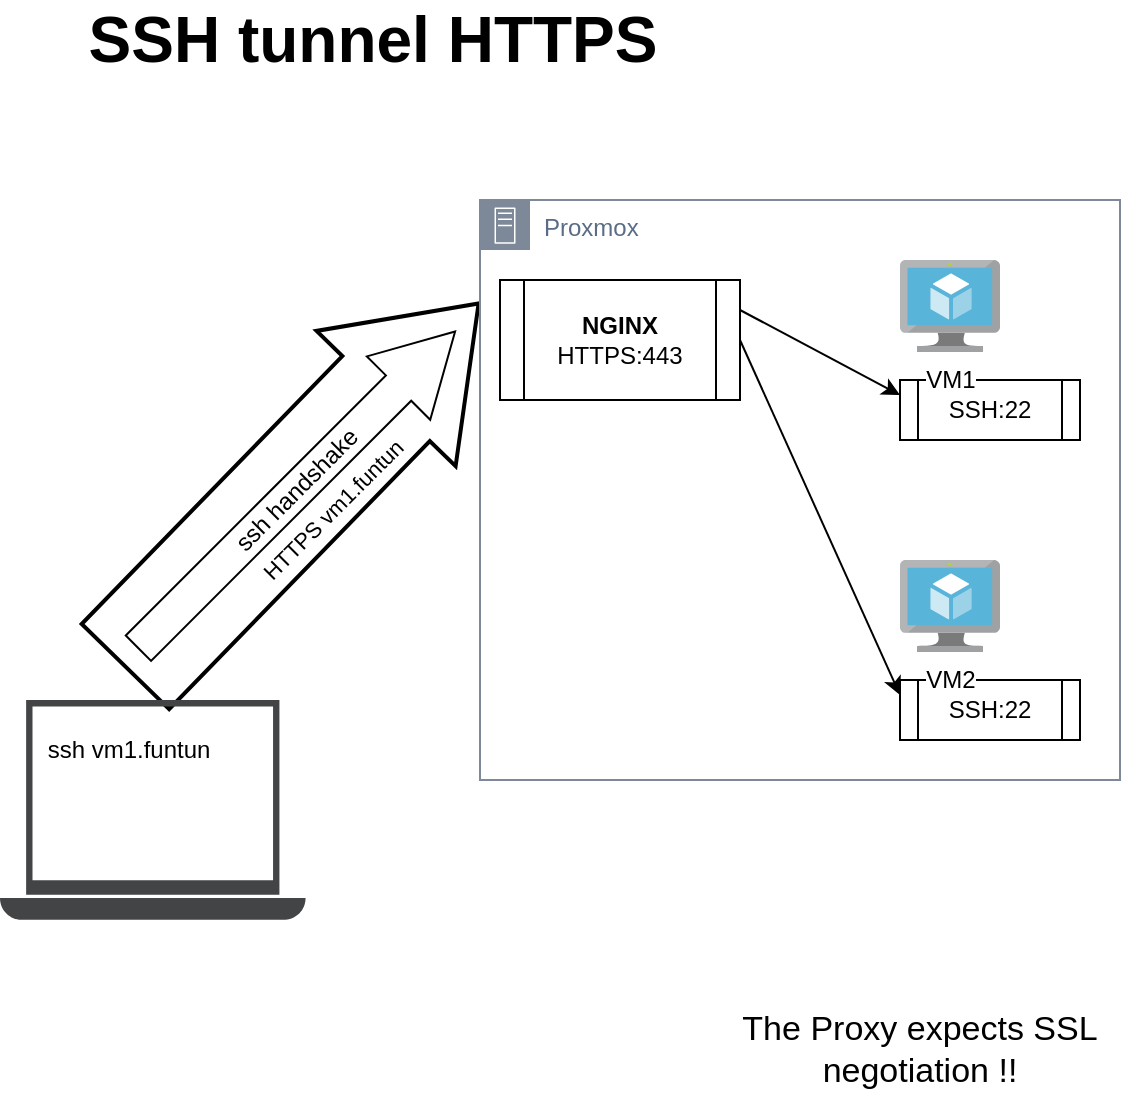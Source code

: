 <mxfile version="27.1.4">
  <diagram name="Pagina-1" id="zO8hllDCgC5qx4eIR3NT">
    <mxGraphModel dx="980" dy="684" grid="0" gridSize="10" guides="1" tooltips="1" connect="1" arrows="1" fold="1" page="1" pageScale="1" pageWidth="827" pageHeight="1169" math="0" shadow="0">
      <root>
        <mxCell id="0" />
        <mxCell id="1" parent="0" />
        <mxCell id="Esx8P3gVndT5hLQoR2_N-1" value="" style="shape=flexArrow;endArrow=classic;html=1;rounded=0;width=60;endSize=21.45;endWidth=34;strokeWidth=2;" parent="1" edge="1">
          <mxGeometry width="50" height="50" relative="1" as="geometry">
            <mxPoint x="92" y="374" as="sourcePoint" />
            <mxPoint x="270" y="191" as="targetPoint" />
          </mxGeometry>
        </mxCell>
        <mxCell id="Esx8P3gVndT5hLQoR2_N-2" value="HTTPS vm1.funtun" style="edgeLabel;html=1;align=center;verticalAlign=middle;resizable=0;points=[];rotation=-45;" parent="Esx8P3gVndT5hLQoR2_N-1" vertex="1" connectable="0">
          <mxGeometry x="0.1" y="-25" relative="1" as="geometry">
            <mxPoint x="-12" y="4" as="offset" />
          </mxGeometry>
        </mxCell>
        <mxCell id="8KRiPz4Sm5_sLjt966MO-3" value="Proxmox" style="points=[[0,0],[0.25,0],[0.5,0],[0.75,0],[1,0],[1,0.25],[1,0.5],[1,0.75],[1,1],[0.75,1],[0.5,1],[0.25,1],[0,1],[0,0.75],[0,0.5],[0,0.25]];outlineConnect=0;gradientColor=none;html=1;whiteSpace=wrap;fontSize=12;fontStyle=0;container=1;pointerEvents=0;collapsible=0;recursiveResize=0;shape=mxgraph.aws4.group;grIcon=mxgraph.aws4.group_on_premise;strokeColor=#7D8998;fillColor=none;verticalAlign=top;align=left;spacingLeft=30;fontColor=#5A6C86;dashed=0;" parent="1" vertex="1">
          <mxGeometry x="270" y="140" width="320" height="290" as="geometry" />
        </mxCell>
        <mxCell id="8KRiPz4Sm5_sLjt966MO-9" value="&lt;b&gt;NGINX&lt;/b&gt;&lt;div&gt;HTTPS:443&lt;/div&gt;" style="shape=process;whiteSpace=wrap;html=1;backgroundOutline=1;" parent="8KRiPz4Sm5_sLjt966MO-3" vertex="1">
          <mxGeometry x="10" y="40" width="120" height="60" as="geometry" />
        </mxCell>
        <mxCell id="8KRiPz4Sm5_sLjt966MO-10" value="SSH:22" style="shape=process;whiteSpace=wrap;html=1;backgroundOutline=1;" parent="8KRiPz4Sm5_sLjt966MO-3" vertex="1">
          <mxGeometry x="210" y="90" width="90" height="30" as="geometry" />
        </mxCell>
        <mxCell id="8KRiPz4Sm5_sLjt966MO-11" value="SSH:22" style="shape=process;whiteSpace=wrap;html=1;backgroundOutline=1;" parent="8KRiPz4Sm5_sLjt966MO-3" vertex="1">
          <mxGeometry x="210" y="240" width="90" height="30" as="geometry" />
        </mxCell>
        <mxCell id="8KRiPz4Sm5_sLjt966MO-6" value="VM1" style="image;sketch=0;aspect=fixed;html=1;points=[];align=center;fontSize=12;image=img/lib/mscae/Virtual_Machine.svg;" parent="8KRiPz4Sm5_sLjt966MO-3" vertex="1">
          <mxGeometry x="210" y="30" width="50" height="46" as="geometry" />
        </mxCell>
        <mxCell id="8KRiPz4Sm5_sLjt966MO-7" value="VM2" style="image;sketch=0;aspect=fixed;html=1;points=[];align=center;fontSize=12;image=img/lib/mscae/Virtual_Machine.svg;" parent="8KRiPz4Sm5_sLjt966MO-3" vertex="1">
          <mxGeometry x="210" y="180" width="50" height="46" as="geometry" />
        </mxCell>
        <mxCell id="8KRiPz4Sm5_sLjt966MO-13" value="" style="endArrow=classic;html=1;rounded=0;entryX=0;entryY=0.25;entryDx=0;entryDy=0;exitX=1;exitY=0.25;exitDx=0;exitDy=0;" parent="8KRiPz4Sm5_sLjt966MO-3" source="8KRiPz4Sm5_sLjt966MO-9" target="8KRiPz4Sm5_sLjt966MO-10" edge="1">
          <mxGeometry width="50" height="50" relative="1" as="geometry">
            <mxPoint x="130" y="240" as="sourcePoint" />
            <mxPoint x="180" y="190" as="targetPoint" />
          </mxGeometry>
        </mxCell>
        <mxCell id="8KRiPz4Sm5_sLjt966MO-14" value="" style="endArrow=classic;html=1;rounded=0;entryX=0;entryY=0.25;entryDx=0;entryDy=0;exitX=1;exitY=0.5;exitDx=0;exitDy=0;" parent="8KRiPz4Sm5_sLjt966MO-3" source="8KRiPz4Sm5_sLjt966MO-9" target="8KRiPz4Sm5_sLjt966MO-11" edge="1">
          <mxGeometry width="50" height="50" relative="1" as="geometry">
            <mxPoint x="130" y="240" as="sourcePoint" />
            <mxPoint x="180" y="190" as="targetPoint" />
          </mxGeometry>
        </mxCell>
        <mxCell id="8KRiPz4Sm5_sLjt966MO-4" value="ssh handshake" style="verticalLabelPosition=middle;verticalAlign=middle;html=1;strokeWidth=1;shape=mxgraph.arrows2.arrow;dy=0.6;dx=40;notch=0;direction=east;rotation=-45;spacingBottom=0;labelPosition=center;align=center;" parent="1" vertex="1">
          <mxGeometry x="66.42" y="262.53" width="223.93" height="44.78" as="geometry" />
        </mxCell>
        <mxCell id="8KRiPz4Sm5_sLjt966MO-5" value="" style="group" parent="1" vertex="1" connectable="0">
          <mxGeometry x="30" y="390" width="152.78" height="110" as="geometry" />
        </mxCell>
        <mxCell id="8KRiPz4Sm5_sLjt966MO-2" value="" style="sketch=0;pointerEvents=1;shadow=0;dashed=0;html=1;strokeColor=none;fillColor=#434445;aspect=fixed;labelPosition=center;verticalLabelPosition=bottom;verticalAlign=top;align=center;outlineConnect=0;shape=mxgraph.vvd.laptop;" parent="8KRiPz4Sm5_sLjt966MO-5" vertex="1">
          <mxGeometry width="152.78" height="110" as="geometry" />
        </mxCell>
        <mxCell id="8KRiPz4Sm5_sLjt966MO-1" value="ssh vm1.funtun" style="text;html=1;align=center;verticalAlign=middle;whiteSpace=wrap;rounded=0;" parent="8KRiPz4Sm5_sLjt966MO-5" vertex="1">
          <mxGeometry x="21" y="10" width="87" height="30" as="geometry" />
        </mxCell>
        <mxCell id="8KRiPz4Sm5_sLjt966MO-16" value="SSH tunnel HTTPS" style="text;html=1;align=center;verticalAlign=middle;whiteSpace=wrap;rounded=0;fontSize=32;fontStyle=1" parent="1" vertex="1">
          <mxGeometry x="40" y="40" width="353" height="40" as="geometry" />
        </mxCell>
        <mxCell id="8KRiPz4Sm5_sLjt966MO-20" value="&lt;font style=&quot;font-size: 17px;&quot;&gt;The Proxy expects SSL negotiation !!&lt;/font&gt;" style="text;html=1;align=center;verticalAlign=middle;whiteSpace=wrap;rounded=0;" parent="1" vertex="1">
          <mxGeometry x="400" y="545" width="180" height="40" as="geometry" />
        </mxCell>
      </root>
    </mxGraphModel>
  </diagram>
</mxfile>
